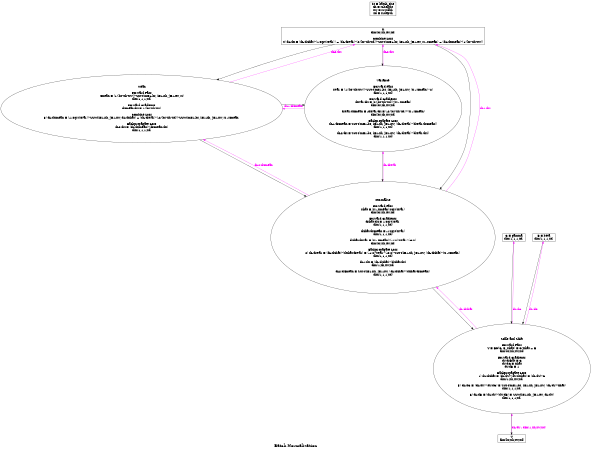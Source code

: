 // sudo apt-get install graphviz
// dot -Tpng nn-batchNorm.dot -o nn-batchNorm.png
// xdot nn-batchNorm.dot
digraph NN
{
	label="Batch Normalization";
	fontsize=20;
	size="4,3";
	ratio=fill;

	X [shape=box, label="X\ndim(bs,xh,xw,xd)\n\nCombine Loss\n4) dL/dX = (dL/dXhat)*(1/sqrt(Xvar)) + (dL/dXvar)*(2/(bs*xh*xd))*SUM(m=1:bs, i=1:xh, j=1:xw, X - Xmean) + (dL/dXmean)*(1/(bs*xh*xw))"];
	Y [shape=box, label="Y\ndim(bs,xh,xw,xd)"];
	G [shape=box, label="G = gamma\ndim(1,1,1,xd)"];
	B [shape=box, label="B = beta\ndim(1,1,1,xd)"];
	V [shape=box, label="bs = batch_size\nxh = X.height\nxw = X.width\nxd = X.depth"];

	Xmean [label="Mean\n\nForward Pass\nXmean = (1/(bs*xh*xw))*SUM(m=1:bs, i=1:xh, j=1:xw, X)\ndim(1,1,1,xd)\n\nForward Gradients\ndXmean/dX = 1/(bs*xh*xw)\n\nCombine Loss\n3) dL/dXmean = (-1/sqrt(Xvar))*SUM(i=1:xh, j=1:xw, dL/dXhat) + (dL/dXvar)*(-2/(bs*xh*xd))*SUM(m=1:bs, i=1:xh, j=1:xw, X - Xmean)\n\nBackpropagate Loss\ndL3/dX = (dL/dXmean)*(dXmean/dX)\ndim(1,1,1,xd)"];
	Xvar  [label="Variance\n\nForward Pass\nXvar = (1/(bs*xh*xw))*SUM(m=1:bs, i=1:xh, j=1:xw, (X - Xmean)^2)\ndim(1,1,1,xd)\n\nForward Gradients\ndXvar/dX = (2/(bs*xh*xd))*(X - Xmean)\ndim(bs,xh,xw,xd)\n\ndXvar/dXmean = -dXvar/dX = (-2/(bs*xh*xd))*(X - Xmean)\ndim(bs,xh,xw,xd)\n\nBackpropagate Loss\ndL1/dXmean = SUM(m=1:bs, i=1:xh, j=1:xw, (dL/dXvar)*(dXvar/dXmean))\ndim(1,1,1,xd)\n\ndL2/dX = SUM(m=1:bs, i=1:xh, j=1:xw, (dL/dXvar)*(dXvar/dX))\ndim(1,1,1,xd)"];
	Xhat  [label="Normalize\n\nForward Pass\nXhat = (X - Xmean)/sqrt(Xvar)\ndim(bs,xh,xw,xd)\n\nForward Gradients\ndXhat/dX = 1/sqrt(Xvar)\ndim(1,1,1,xd)\n\ndXhat/dXmean = -1/sqrt(Xvar)\ndim(1,1,1,xd)\n\ndXhat/dXvar = (X - Xmean)*(-1/2)*Xvar^(-3/2)\ndim(bs,xh,xw,xd)\n\nBackpropagate Loss\n2) dL/dXvar = (dL/dXhat)*(dXhat/dXvar) = (-1/2)*Xvar^(-3/2)*SUM(i=1:xh, j=1:xw, (dL/dXhat)*(X - Xmean))\ndim(1,1,1,xd)\n\ndL1/dX = (dL/dXhat)*(dXhat/dX)\ndim(1,xh,xw,xd)\n\ndL2/dXmean = SUM(i=1:xh, j=1:xw, (dL/dXhat)*(dXhat/dXmean))\ndim(1,1,1,xd)"];
	BN    [label="Scale and Shift\n\nForward Pass\nY = BN(G, B, Xhat) = G*Xhat + B\ndim(bs,xh,xw,xd)\n\nForward Gradients\ndY/dXhat = G\ndY/dG = Xhat\ndY/dB = 1\n\nBackpropagate Loss\n1) dL/dXhat = (dL/dY)*(dY/dXhat) = (dL/dY)*G\ndim(1,xh,xw,xd)\n\n5) dL/dG = (dL/dY)*(dY/dG) = SUM(m=1:bs, i=1:xh, j=1:xw, (dL/dY)*Xhat)\ndim(1,1,1,xd)\n\n6) dL/dB = (dL/dY)*(dY/dB) = SUM(i=1:xh, j=1:xw, dL/dY)\ndim(1,1,1,xd)"];

	{ rank=same Xhat -> G [style=invis] };
	{ rank=same G -> B [style=invis] };
	{ rank=same Xmean -> Xvar [style=invis] };
	V     -> X     [style=invis];
	X     -> Xmean;
	X     -> Xvar;
	Xmean -> Xvar;
	Xmean -> Xhat;
	Xvar  -> Xhat;
	X     -> Xhat;
	Xmean -> X     [fontcolor=magenta, color=magenta, label="dL3/dX"];
	Xvar  -> X     [fontcolor=magenta, color=magenta, label="dL2/dX"];
	Xvar  -> Xmean [fontcolor=magenta, color=magenta, label="dL1/dXmean"];
	Xhat  -> Xmean [fontcolor=magenta, color=magenta, label="dL2/dXmean"];
	Xhat  -> Xvar  [fontcolor=magenta, color=magenta, label="dL/dXvar"];
	Xhat  -> X     [fontcolor=magenta, color=magenta, label="dL1/dX"];
	Xhat  -> BN;
	G     -> BN;
	B     -> BN;
	BN    -> Y;
	Y     -> BN    [fontcolor=magenta, color=magenta, label="dL/dY : dim(1,xh,xw,xd)"];
	BN    -> B     [fontcolor=magenta, color=magenta, label="dL/dB"];
	BN    -> G     [fontcolor=magenta, color=magenta, label="dL/dG"];
	BN    -> Xhat  [fontcolor=magenta, color=magenta, label="dL/dXhat"];
}
